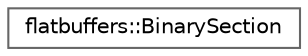 digraph "Graphical Class Hierarchy"
{
 // LATEX_PDF_SIZE
  bgcolor="transparent";
  edge [fontname=Helvetica,fontsize=10,labelfontname=Helvetica,labelfontsize=10];
  node [fontname=Helvetica,fontsize=10,shape=box,height=0.2,width=0.4];
  rankdir="LR";
  Node0 [id="Node000000",label="flatbuffers::BinarySection",height=0.2,width=0.4,color="grey40", fillcolor="white", style="filled",URL="$structflatbuffers_1_1BinarySection.html",tooltip=" "];
}
